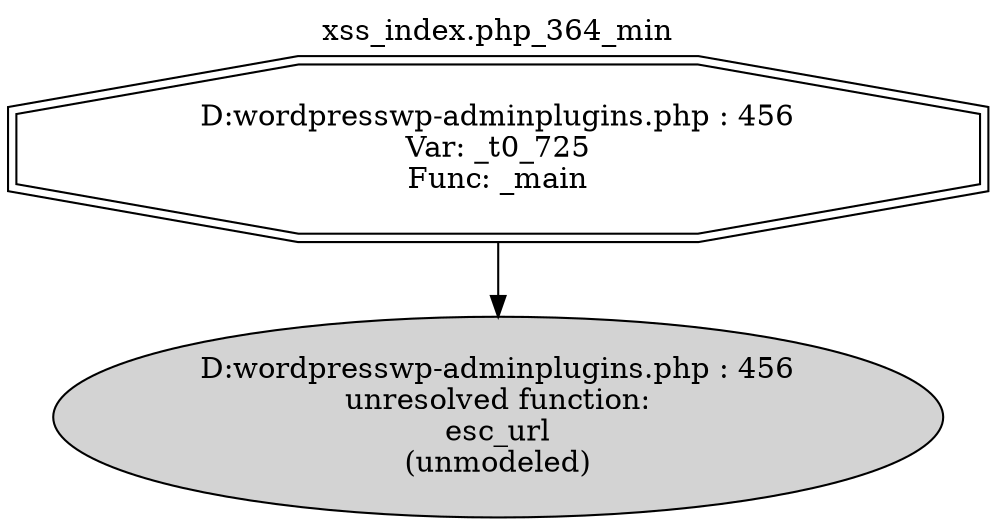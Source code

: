 digraph cfg {
  label="xss_index.php_364_min";
  labelloc=t;
  n1 [shape=doubleoctagon, label="D:\wordpress\wp-admin\plugins.php : 456\nVar: _t0_725\nFunc: _main\n"];
  n2 [shape=ellipse, label="D:\wordpress\wp-admin\plugins.php : 456\nunresolved function:\nesc_url\n(unmodeled)\n",style=filled];
  n1 -> n2;
}
